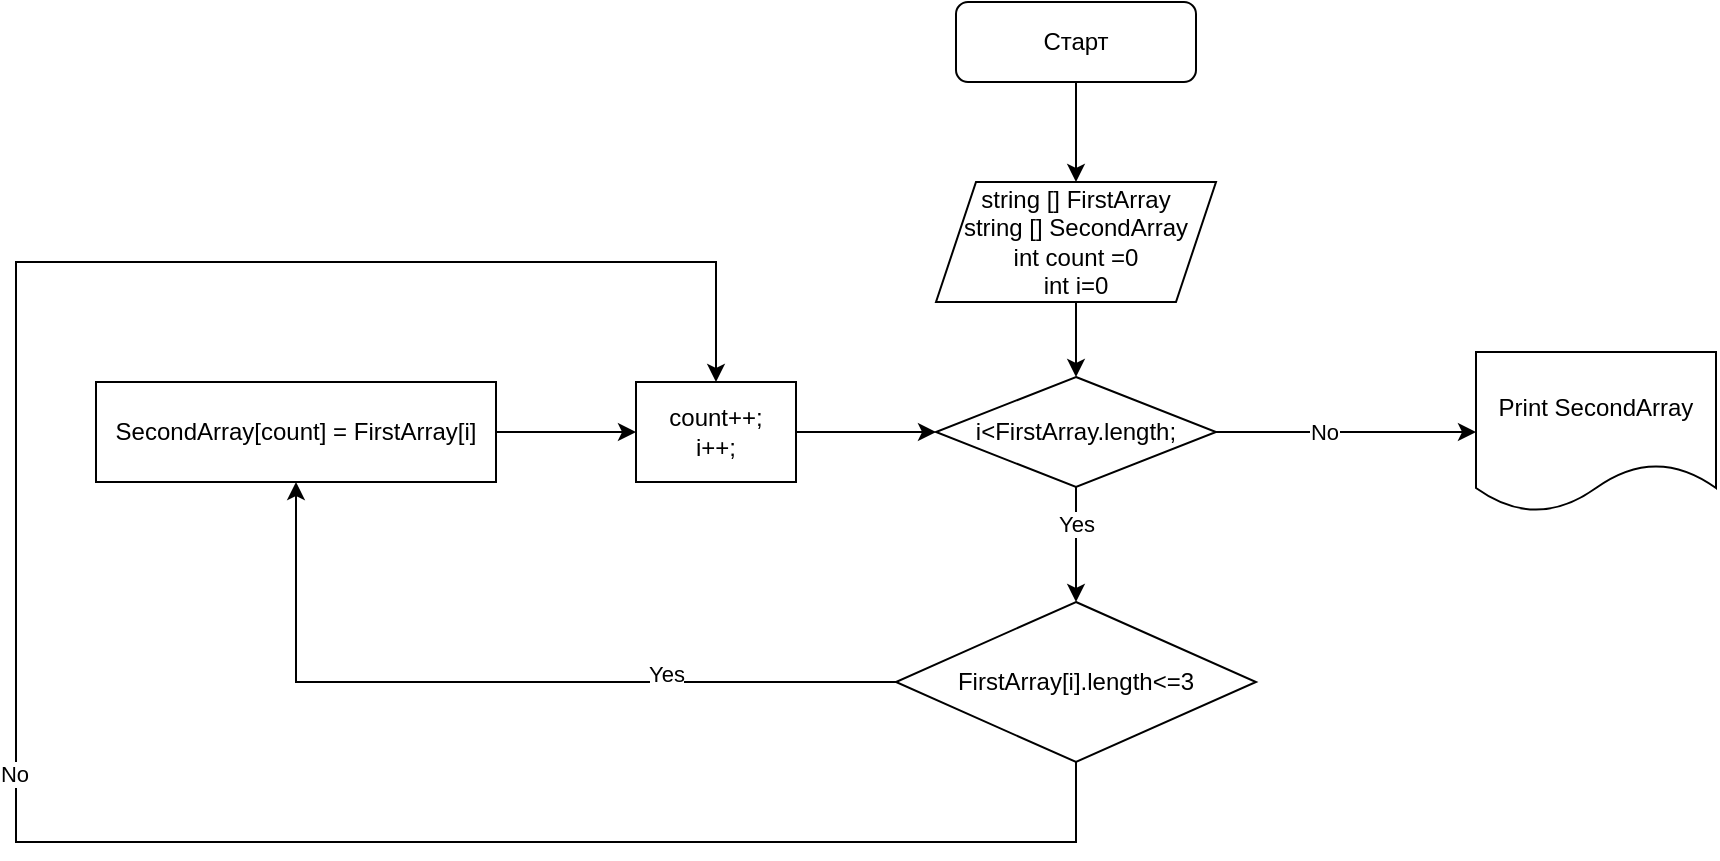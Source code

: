<mxfile version="21.6.8" type="device">
  <diagram id="C5RBs43oDa-KdzZeNtuy" name="Page-1">
    <mxGraphModel dx="1877" dy="1711" grid="1" gridSize="10" guides="1" tooltips="1" connect="1" arrows="1" fold="1" page="1" pageScale="1" pageWidth="827" pageHeight="1169" math="0" shadow="0">
      <root>
        <mxCell id="WIyWlLk6GJQsqaUBKTNV-0" />
        <mxCell id="WIyWlLk6GJQsqaUBKTNV-1" parent="WIyWlLk6GJQsqaUBKTNV-0" />
        <mxCell id="77qu3Phl0J8RK2gG2Oh3-15" style="edgeStyle=orthogonalEdgeStyle;rounded=0;orthogonalLoop=1;jettySize=auto;html=1;entryX=0.5;entryY=0;entryDx=0;entryDy=0;" edge="1" parent="WIyWlLk6GJQsqaUBKTNV-1" source="WIyWlLk6GJQsqaUBKTNV-3" target="0-e4BhALmLeR31hyGRKt-53">
          <mxGeometry relative="1" as="geometry" />
        </mxCell>
        <mxCell id="WIyWlLk6GJQsqaUBKTNV-3" value="Старт" style="rounded=1;whiteSpace=wrap;html=1;fontSize=12;glass=0;strokeWidth=1;shadow=0;" parent="WIyWlLk6GJQsqaUBKTNV-1" vertex="1">
          <mxGeometry x="320" y="-10" width="120" height="40" as="geometry" />
        </mxCell>
        <mxCell id="0-e4BhALmLeR31hyGRKt-58" style="edgeStyle=none;rounded=0;orthogonalLoop=1;jettySize=auto;html=1;exitX=0.5;exitY=1;exitDx=0;exitDy=0;entryX=0.5;entryY=0;entryDx=0;entryDy=0;" parent="WIyWlLk6GJQsqaUBKTNV-1" source="0-e4BhALmLeR31hyGRKt-53" target="77qu3Phl0J8RK2gG2Oh3-9" edge="1">
          <mxGeometry relative="1" as="geometry">
            <mxPoint x="370" y="170" as="targetPoint" />
          </mxGeometry>
        </mxCell>
        <mxCell id="0-e4BhALmLeR31hyGRKt-53" value="string [] FirstArray&lt;br&gt;string [] SecondArray&lt;br&gt;int count =0&lt;br&gt;int i=0" style="shape=parallelogram;perimeter=parallelogramPerimeter;whiteSpace=wrap;html=1;fixedSize=1;" parent="WIyWlLk6GJQsqaUBKTNV-1" vertex="1">
          <mxGeometry x="310" y="80" width="140" height="60" as="geometry" />
        </mxCell>
        <mxCell id="77qu3Phl0J8RK2gG2Oh3-4" style="edgeStyle=orthogonalEdgeStyle;rounded=0;orthogonalLoop=1;jettySize=auto;html=1;entryX=0.5;entryY=0;entryDx=0;entryDy=0;" edge="1" parent="WIyWlLk6GJQsqaUBKTNV-1" source="77qu3Phl0J8RK2gG2Oh3-0" target="77qu3Phl0J8RK2gG2Oh3-16">
          <mxGeometry relative="1" as="geometry">
            <mxPoint x="-290" y="440" as="targetPoint" />
            <Array as="points">
              <mxPoint x="380" y="410" />
              <mxPoint x="-150" y="410" />
              <mxPoint x="-150" y="120" />
              <mxPoint x="200" y="120" />
            </Array>
          </mxGeometry>
        </mxCell>
        <mxCell id="77qu3Phl0J8RK2gG2Oh3-5" value="No" style="edgeLabel;html=1;align=center;verticalAlign=middle;resizable=0;points=[];" vertex="1" connectable="0" parent="77qu3Phl0J8RK2gG2Oh3-4">
          <mxGeometry x="-0.049" y="1" relative="1" as="geometry">
            <mxPoint as="offset" />
          </mxGeometry>
        </mxCell>
        <mxCell id="77qu3Phl0J8RK2gG2Oh3-7" style="edgeStyle=orthogonalEdgeStyle;rounded=0;orthogonalLoop=1;jettySize=auto;html=1;entryX=0.5;entryY=1;entryDx=0;entryDy=0;" edge="1" parent="WIyWlLk6GJQsqaUBKTNV-1" source="77qu3Phl0J8RK2gG2Oh3-0" target="77qu3Phl0J8RK2gG2Oh3-6">
          <mxGeometry relative="1" as="geometry" />
        </mxCell>
        <mxCell id="77qu3Phl0J8RK2gG2Oh3-12" value="Yes" style="edgeLabel;html=1;align=center;verticalAlign=middle;resizable=0;points=[];" vertex="1" connectable="0" parent="77qu3Phl0J8RK2gG2Oh3-7">
          <mxGeometry x="-0.426" y="-4" relative="1" as="geometry">
            <mxPoint as="offset" />
          </mxGeometry>
        </mxCell>
        <mxCell id="77qu3Phl0J8RK2gG2Oh3-0" value="FirstArray[i].length&amp;lt;=3" style="rhombus;whiteSpace=wrap;html=1;" vertex="1" parent="WIyWlLk6GJQsqaUBKTNV-1">
          <mxGeometry x="290" y="290" width="180" height="80" as="geometry" />
        </mxCell>
        <mxCell id="77qu3Phl0J8RK2gG2Oh3-3" style="edgeStyle=orthogonalEdgeStyle;rounded=0;orthogonalLoop=1;jettySize=auto;html=1;entryX=0.5;entryY=0;entryDx=0;entryDy=0;exitX=0.5;exitY=1;exitDx=0;exitDy=0;" edge="1" parent="WIyWlLk6GJQsqaUBKTNV-1" source="77qu3Phl0J8RK2gG2Oh3-9" target="77qu3Phl0J8RK2gG2Oh3-0">
          <mxGeometry relative="1" as="geometry">
            <mxPoint x="380" y="240" as="sourcePoint" />
          </mxGeometry>
        </mxCell>
        <mxCell id="77qu3Phl0J8RK2gG2Oh3-11" value="Yes" style="edgeLabel;html=1;align=center;verticalAlign=middle;resizable=0;points=[];" vertex="1" connectable="0" parent="77qu3Phl0J8RK2gG2Oh3-3">
          <mxGeometry x="-0.365" relative="1" as="geometry">
            <mxPoint as="offset" />
          </mxGeometry>
        </mxCell>
        <mxCell id="77qu3Phl0J8RK2gG2Oh3-18" style="edgeStyle=orthogonalEdgeStyle;rounded=0;orthogonalLoop=1;jettySize=auto;html=1;" edge="1" parent="WIyWlLk6GJQsqaUBKTNV-1" source="77qu3Phl0J8RK2gG2Oh3-6" target="77qu3Phl0J8RK2gG2Oh3-16">
          <mxGeometry relative="1" as="geometry" />
        </mxCell>
        <mxCell id="77qu3Phl0J8RK2gG2Oh3-6" value="SecondArray[count] = FirstArray[i]" style="rounded=0;whiteSpace=wrap;html=1;" vertex="1" parent="WIyWlLk6GJQsqaUBKTNV-1">
          <mxGeometry x="-110" y="180" width="200" height="50" as="geometry" />
        </mxCell>
        <mxCell id="77qu3Phl0J8RK2gG2Oh3-21" style="edgeStyle=orthogonalEdgeStyle;rounded=0;orthogonalLoop=1;jettySize=auto;html=1;" edge="1" parent="WIyWlLk6GJQsqaUBKTNV-1" source="77qu3Phl0J8RK2gG2Oh3-9" target="77qu3Phl0J8RK2gG2Oh3-20">
          <mxGeometry relative="1" as="geometry" />
        </mxCell>
        <mxCell id="77qu3Phl0J8RK2gG2Oh3-22" value="No" style="edgeLabel;html=1;align=center;verticalAlign=middle;resizable=0;points=[];" vertex="1" connectable="0" parent="77qu3Phl0J8RK2gG2Oh3-21">
          <mxGeometry x="-0.178" relative="1" as="geometry">
            <mxPoint as="offset" />
          </mxGeometry>
        </mxCell>
        <mxCell id="77qu3Phl0J8RK2gG2Oh3-9" value="i&amp;lt;FirstArray.length;" style="rhombus;whiteSpace=wrap;html=1;" vertex="1" parent="WIyWlLk6GJQsqaUBKTNV-1">
          <mxGeometry x="310" y="177.5" width="140" height="55" as="geometry" />
        </mxCell>
        <mxCell id="77qu3Phl0J8RK2gG2Oh3-19" style="edgeStyle=orthogonalEdgeStyle;rounded=0;orthogonalLoop=1;jettySize=auto;html=1;" edge="1" parent="WIyWlLk6GJQsqaUBKTNV-1" source="77qu3Phl0J8RK2gG2Oh3-16" target="77qu3Phl0J8RK2gG2Oh3-9">
          <mxGeometry relative="1" as="geometry" />
        </mxCell>
        <mxCell id="77qu3Phl0J8RK2gG2Oh3-16" value="count++;&lt;br&gt;i++;" style="rounded=0;whiteSpace=wrap;html=1;" vertex="1" parent="WIyWlLk6GJQsqaUBKTNV-1">
          <mxGeometry x="160" y="180" width="80" height="50" as="geometry" />
        </mxCell>
        <mxCell id="77qu3Phl0J8RK2gG2Oh3-20" value="Print SecondArray" style="shape=document;whiteSpace=wrap;html=1;boundedLbl=1;" vertex="1" parent="WIyWlLk6GJQsqaUBKTNV-1">
          <mxGeometry x="580" y="165" width="120" height="80" as="geometry" />
        </mxCell>
      </root>
    </mxGraphModel>
  </diagram>
</mxfile>
